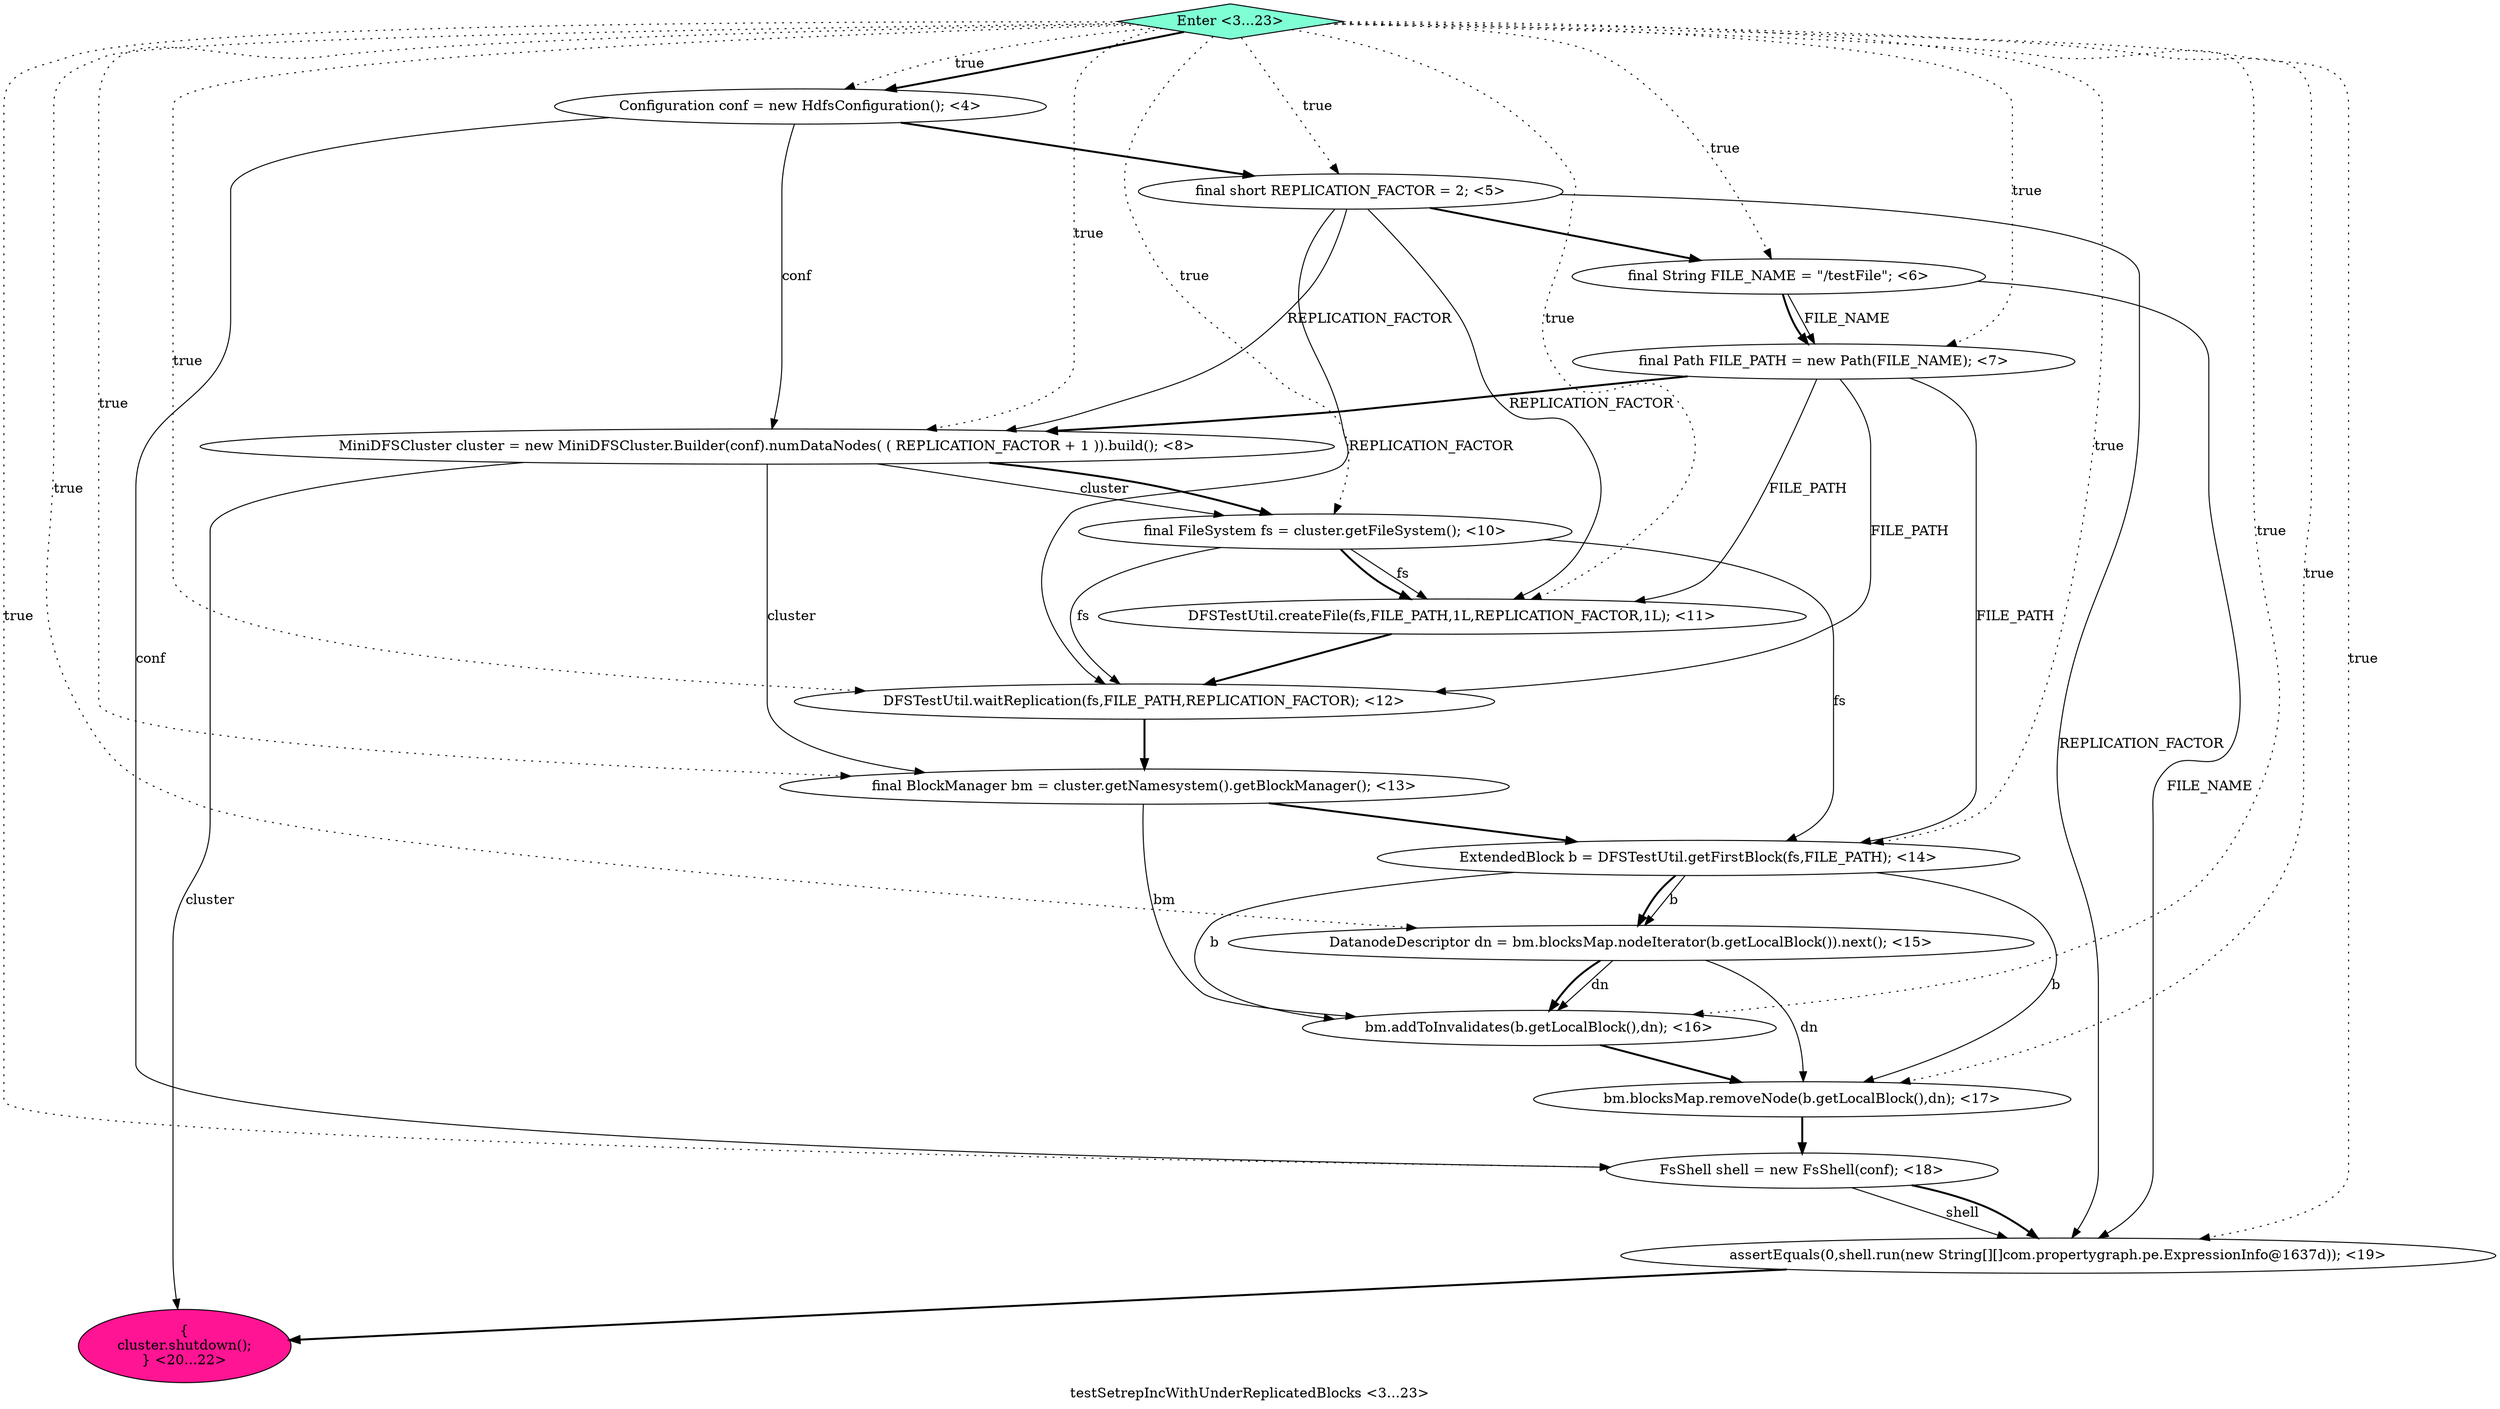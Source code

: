 digraph PDG {
label = "testSetrepIncWithUnderReplicatedBlocks <3...23>";
0.0 [style = filled, label = "Configuration conf = new HdfsConfiguration(); <4>", fillcolor = white, shape = ellipse];
0.11 [style = filled, label = "bm.addToInvalidates(b.getLocalBlock(),dn); <16>", fillcolor = white, shape = ellipse];
0.5 [style = filled, label = "final FileSystem fs = cluster.getFileSystem(); <10>", fillcolor = white, shape = ellipse];
0.9 [style = filled, label = "ExtendedBlock b = DFSTestUtil.getFirstBlock(fs,FILE_PATH); <14>", fillcolor = white, shape = ellipse];
0.13 [style = filled, label = "FsShell shell = new FsShell(conf); <18>", fillcolor = white, shape = ellipse];
0.16 [style = filled, label = "Enter <3...23>", fillcolor = aquamarine, shape = diamond];
0.1 [style = filled, label = "final short REPLICATION_FACTOR = 2; <5>", fillcolor = white, shape = ellipse];
0.3 [style = filled, label = "final Path FILE_PATH = new Path(FILE_NAME); <7>", fillcolor = white, shape = ellipse];
0.15 [style = filled, label = "{
cluster.shutdown();
} <20...22>", fillcolor = deeppink, shape = ellipse];
0.2 [style = filled, label = "final String FILE_NAME = \"/testFile\"; <6>", fillcolor = white, shape = ellipse];
0.7 [style = filled, label = "DFSTestUtil.waitReplication(fs,FILE_PATH,REPLICATION_FACTOR); <12>", fillcolor = white, shape = ellipse];
0.10 [style = filled, label = "DatanodeDescriptor dn = bm.blocksMap.nodeIterator(b.getLocalBlock()).next(); <15>", fillcolor = white, shape = ellipse];
0.14 [style = filled, label = "assertEquals(0,shell.run(new String[][]com.propertygraph.pe.ExpressionInfo@1637d)); <19>", fillcolor = white, shape = ellipse];
0.8 [style = filled, label = "final BlockManager bm = cluster.getNamesystem().getBlockManager(); <13>", fillcolor = white, shape = ellipse];
0.6 [style = filled, label = "DFSTestUtil.createFile(fs,FILE_PATH,1L,REPLICATION_FACTOR,1L); <11>", fillcolor = white, shape = ellipse];
0.4 [style = filled, label = "MiniDFSCluster cluster = new MiniDFSCluster.Builder(conf).numDataNodes( ( REPLICATION_FACTOR + 1 )).build(); <8>", fillcolor = white, shape = ellipse];
0.12 [style = filled, label = "bm.blocksMap.removeNode(b.getLocalBlock(),dn); <17>", fillcolor = white, shape = ellipse];
0.0 -> 0.1 [style = bold, label=""];
0.0 -> 0.4 [style = solid, label="conf"];
0.0 -> 0.13 [style = solid, label="conf"];
0.1 -> 0.2 [style = bold, label=""];
0.1 -> 0.4 [style = solid, label="REPLICATION_FACTOR"];
0.1 -> 0.6 [style = solid, label="REPLICATION_FACTOR"];
0.1 -> 0.7 [style = solid, label="REPLICATION_FACTOR"];
0.1 -> 0.14 [style = solid, label="REPLICATION_FACTOR"];
0.2 -> 0.3 [style = solid, label="FILE_NAME"];
0.2 -> 0.3 [style = bold, label=""];
0.2 -> 0.14 [style = solid, label="FILE_NAME"];
0.3 -> 0.4 [style = bold, label=""];
0.3 -> 0.6 [style = solid, label="FILE_PATH"];
0.3 -> 0.7 [style = solid, label="FILE_PATH"];
0.3 -> 0.9 [style = solid, label="FILE_PATH"];
0.4 -> 0.5 [style = solid, label="cluster"];
0.4 -> 0.5 [style = bold, label=""];
0.4 -> 0.8 [style = solid, label="cluster"];
0.4 -> 0.15 [style = solid, label="cluster"];
0.5 -> 0.6 [style = solid, label="fs"];
0.5 -> 0.6 [style = bold, label=""];
0.5 -> 0.7 [style = solid, label="fs"];
0.5 -> 0.9 [style = solid, label="fs"];
0.6 -> 0.7 [style = bold, label=""];
0.7 -> 0.8 [style = bold, label=""];
0.8 -> 0.9 [style = bold, label=""];
0.8 -> 0.11 [style = solid, label="bm"];
0.9 -> 0.10 [style = solid, label="b"];
0.9 -> 0.10 [style = bold, label=""];
0.9 -> 0.11 [style = solid, label="b"];
0.9 -> 0.12 [style = solid, label="b"];
0.10 -> 0.11 [style = solid, label="dn"];
0.10 -> 0.11 [style = bold, label=""];
0.10 -> 0.12 [style = solid, label="dn"];
0.11 -> 0.12 [style = bold, label=""];
0.12 -> 0.13 [style = bold, label=""];
0.13 -> 0.14 [style = solid, label="shell"];
0.13 -> 0.14 [style = bold, label=""];
0.14 -> 0.15 [style = bold, label=""];
0.16 -> 0.0 [style = dotted, label="true"];
0.16 -> 0.0 [style = bold, label=""];
0.16 -> 0.1 [style = dotted, label="true"];
0.16 -> 0.2 [style = dotted, label="true"];
0.16 -> 0.3 [style = dotted, label="true"];
0.16 -> 0.4 [style = dotted, label="true"];
0.16 -> 0.5 [style = dotted, label="true"];
0.16 -> 0.6 [style = dotted, label="true"];
0.16 -> 0.7 [style = dotted, label="true"];
0.16 -> 0.8 [style = dotted, label="true"];
0.16 -> 0.9 [style = dotted, label="true"];
0.16 -> 0.10 [style = dotted, label="true"];
0.16 -> 0.11 [style = dotted, label="true"];
0.16 -> 0.12 [style = dotted, label="true"];
0.16 -> 0.13 [style = dotted, label="true"];
0.16 -> 0.14 [style = dotted, label="true"];
}

